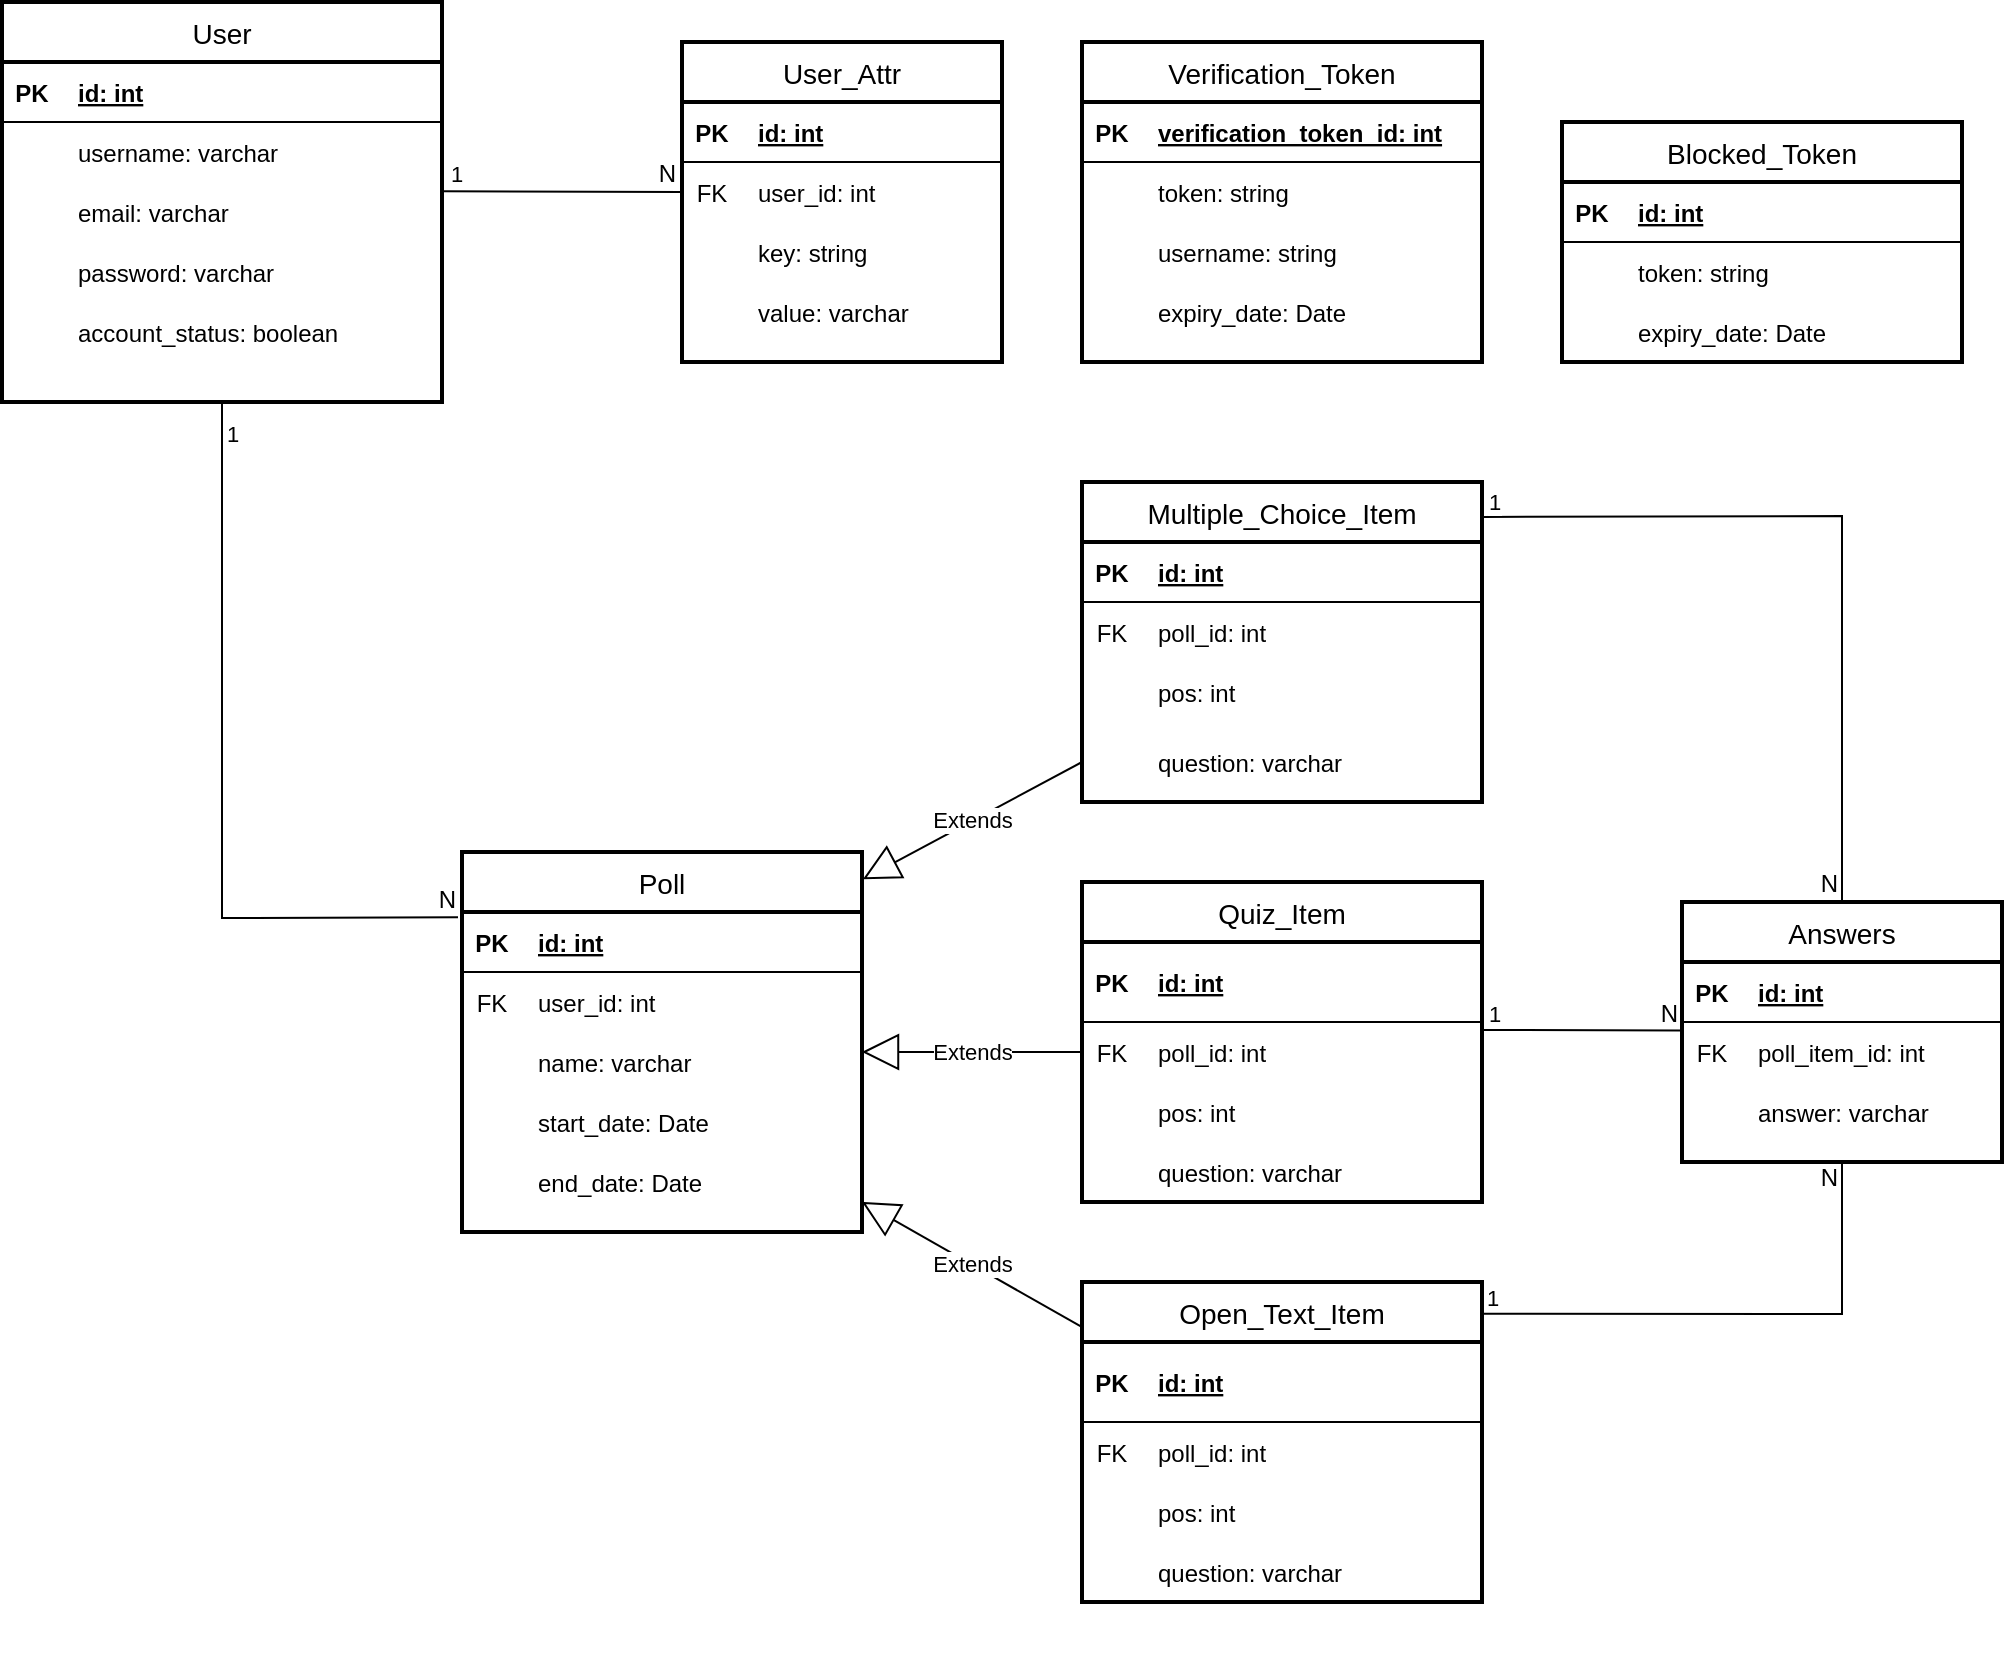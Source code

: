 <mxfile version="13.9.9" type="device"><diagram id="Y2u06sh6tK30Ib6qwfq3" name="Page-1"><mxGraphModel dx="2062" dy="1182" grid="1" gridSize="10" guides="1" tooltips="1" connect="1" arrows="1" fold="1" page="1" pageScale="1" pageWidth="827" pageHeight="1169" math="0" shadow="0"><root><mxCell id="0"/><mxCell id="1" parent="0"/><mxCell id="01xSbYK-40TW6NdzSRDy-1" value="User" style="swimlane;childLayout=stackLayout;horizontal=1;startSize=30;horizontalStack=0;rounded=1;fontSize=14;fontStyle=0;strokeWidth=2;resizeParent=0;resizeLast=1;shadow=0;dashed=0;align=center;arcSize=0;" parent="1" vertex="1"><mxGeometry x="100" y="80" width="220" height="200" as="geometry"/></mxCell><mxCell id="01xSbYK-40TW6NdzSRDy-3" value="" style="shape=table;startSize=0;container=1;collapsible=1;childLayout=tableLayout;fixedRows=1;rowLines=0;fontStyle=0;align=center;resizeLast=1;strokeColor=none;fillColor=none;" parent="01xSbYK-40TW6NdzSRDy-1" vertex="1"><mxGeometry y="30" width="220" height="170" as="geometry"/></mxCell><mxCell id="01xSbYK-40TW6NdzSRDy-4" value="" style="shape=partialRectangle;collapsible=0;dropTarget=0;pointerEvents=0;fillColor=none;top=0;left=0;bottom=1;right=0;points=[[0,0.5],[1,0.5]];portConstraint=eastwest;" parent="01xSbYK-40TW6NdzSRDy-3" vertex="1"><mxGeometry width="220" height="30" as="geometry"/></mxCell><mxCell id="01xSbYK-40TW6NdzSRDy-5" value="PK" style="shape=partialRectangle;connectable=0;fillColor=none;top=0;left=0;bottom=0;right=0;fontStyle=1;overflow=hidden;" parent="01xSbYK-40TW6NdzSRDy-4" vertex="1"><mxGeometry width="30" height="30" as="geometry"/></mxCell><mxCell id="01xSbYK-40TW6NdzSRDy-6" value="id: int" style="shape=partialRectangle;connectable=0;fillColor=none;top=0;left=0;bottom=0;right=0;align=left;spacingLeft=6;fontStyle=5;overflow=hidden;" parent="01xSbYK-40TW6NdzSRDy-4" vertex="1"><mxGeometry x="30" width="190" height="30" as="geometry"/></mxCell><mxCell id="01xSbYK-40TW6NdzSRDy-42" value="" style="shape=partialRectangle;collapsible=0;dropTarget=0;pointerEvents=0;fillColor=none;top=0;left=0;bottom=0;right=0;points=[[0,0.5],[1,0.5]];portConstraint=eastwest;" parent="01xSbYK-40TW6NdzSRDy-3" vertex="1"><mxGeometry y="30" width="220" height="30" as="geometry"/></mxCell><mxCell id="01xSbYK-40TW6NdzSRDy-43" value="" style="shape=partialRectangle;connectable=0;fillColor=none;top=0;left=0;bottom=0;right=0;editable=1;overflow=hidden;" parent="01xSbYK-40TW6NdzSRDy-42" vertex="1"><mxGeometry width="30" height="30" as="geometry"/></mxCell><mxCell id="01xSbYK-40TW6NdzSRDy-44" value="username: varchar" style="shape=partialRectangle;connectable=0;fillColor=none;top=0;left=0;bottom=0;right=0;align=left;spacingLeft=6;overflow=hidden;" parent="01xSbYK-40TW6NdzSRDy-42" vertex="1"><mxGeometry x="30" width="190" height="30" as="geometry"/></mxCell><mxCell id="01xSbYK-40TW6NdzSRDy-7" value="" style="shape=partialRectangle;collapsible=0;dropTarget=0;pointerEvents=0;fillColor=none;top=0;left=0;bottom=0;right=0;points=[[0,0.5],[1,0.5]];portConstraint=eastwest;" parent="01xSbYK-40TW6NdzSRDy-3" vertex="1"><mxGeometry y="60" width="220" height="30" as="geometry"/></mxCell><mxCell id="01xSbYK-40TW6NdzSRDy-8" value="" style="shape=partialRectangle;connectable=0;fillColor=none;top=0;left=0;bottom=0;right=0;editable=1;overflow=hidden;" parent="01xSbYK-40TW6NdzSRDy-7" vertex="1"><mxGeometry width="30" height="30" as="geometry"/></mxCell><mxCell id="01xSbYK-40TW6NdzSRDy-9" value="email: varchar" style="shape=partialRectangle;connectable=0;fillColor=none;top=0;left=0;bottom=0;right=0;align=left;spacingLeft=6;overflow=hidden;" parent="01xSbYK-40TW6NdzSRDy-7" vertex="1"><mxGeometry x="30" width="190" height="30" as="geometry"/></mxCell><mxCell id="01xSbYK-40TW6NdzSRDy-10" value="" style="shape=partialRectangle;collapsible=0;dropTarget=0;pointerEvents=0;fillColor=none;top=0;left=0;bottom=0;right=0;points=[[0,0.5],[1,0.5]];portConstraint=eastwest;" parent="01xSbYK-40TW6NdzSRDy-3" vertex="1"><mxGeometry y="90" width="220" height="30" as="geometry"/></mxCell><mxCell id="01xSbYK-40TW6NdzSRDy-11" value="" style="shape=partialRectangle;connectable=0;fillColor=none;top=0;left=0;bottom=0;right=0;editable=1;overflow=hidden;" parent="01xSbYK-40TW6NdzSRDy-10" vertex="1"><mxGeometry width="30" height="30" as="geometry"/></mxCell><mxCell id="01xSbYK-40TW6NdzSRDy-12" value="password: varchar" style="shape=partialRectangle;connectable=0;fillColor=none;top=0;left=0;bottom=0;right=0;align=left;spacingLeft=6;overflow=hidden;" parent="01xSbYK-40TW6NdzSRDy-10" vertex="1"><mxGeometry x="30" width="190" height="30" as="geometry"/></mxCell><mxCell id="01xSbYK-40TW6NdzSRDy-16" value="" style="shape=partialRectangle;collapsible=0;dropTarget=0;pointerEvents=0;fillColor=none;top=0;left=0;bottom=0;right=0;points=[[0,0.5],[1,0.5]];portConstraint=eastwest;" parent="01xSbYK-40TW6NdzSRDy-3" vertex="1"><mxGeometry y="120" width="220" height="30" as="geometry"/></mxCell><mxCell id="01xSbYK-40TW6NdzSRDy-17" value="" style="shape=partialRectangle;connectable=0;fillColor=none;top=0;left=0;bottom=0;right=0;editable=1;overflow=hidden;" parent="01xSbYK-40TW6NdzSRDy-16" vertex="1"><mxGeometry width="30" height="30" as="geometry"/></mxCell><mxCell id="01xSbYK-40TW6NdzSRDy-18" value="account_status: boolean" style="shape=partialRectangle;connectable=0;fillColor=none;top=0;left=0;bottom=0;right=0;align=left;spacingLeft=6;overflow=hidden;" parent="01xSbYK-40TW6NdzSRDy-16" vertex="1"><mxGeometry x="30" width="190" height="30" as="geometry"/></mxCell><mxCell id="01xSbYK-40TW6NdzSRDy-45" value="User_Attr" style="swimlane;childLayout=stackLayout;horizontal=1;startSize=30;horizontalStack=0;rounded=1;fontSize=14;fontStyle=0;strokeWidth=2;resizeParent=0;resizeLast=1;shadow=0;dashed=0;align=center;arcSize=0;" parent="1" vertex="1"><mxGeometry x="440" y="100" width="160" height="160" as="geometry"/></mxCell><mxCell id="01xSbYK-40TW6NdzSRDy-47" value="" style="shape=table;startSize=0;container=1;collapsible=1;childLayout=tableLayout;fixedRows=1;rowLines=0;fontStyle=0;align=center;resizeLast=1;strokeColor=none;fillColor=none;" parent="01xSbYK-40TW6NdzSRDy-45" vertex="1"><mxGeometry y="30" width="160" height="130" as="geometry"/></mxCell><mxCell id="01xSbYK-40TW6NdzSRDy-54" value="" style="shape=partialRectangle;collapsible=0;dropTarget=0;pointerEvents=0;fillColor=none;top=0;left=0;bottom=1;right=0;points=[[0,0.5],[1,0.5]];portConstraint=eastwest;" parent="01xSbYK-40TW6NdzSRDy-47" vertex="1"><mxGeometry width="160" height="30" as="geometry"/></mxCell><mxCell id="01xSbYK-40TW6NdzSRDy-55" value="PK" style="shape=partialRectangle;connectable=0;fillColor=none;top=0;left=0;bottom=0;right=0;fontStyle=1;overflow=hidden;" parent="01xSbYK-40TW6NdzSRDy-54" vertex="1"><mxGeometry width="30" height="30" as="geometry"/></mxCell><mxCell id="01xSbYK-40TW6NdzSRDy-56" value="id: int" style="shape=partialRectangle;connectable=0;fillColor=none;top=0;left=0;bottom=0;right=0;align=left;spacingLeft=6;fontStyle=5;overflow=hidden;" parent="01xSbYK-40TW6NdzSRDy-54" vertex="1"><mxGeometry x="30" width="130" height="30" as="geometry"/></mxCell><mxCell id="01xSbYK-40TW6NdzSRDy-51" value="" style="shape=partialRectangle;collapsible=0;dropTarget=0;pointerEvents=0;fillColor=none;top=0;left=0;bottom=0;right=0;points=[[0,0.5],[1,0.5]];portConstraint=eastwest;" parent="01xSbYK-40TW6NdzSRDy-47" vertex="1"><mxGeometry y="30" width="160" height="30" as="geometry"/></mxCell><mxCell id="01xSbYK-40TW6NdzSRDy-52" value="FK" style="shape=partialRectangle;connectable=0;fillColor=none;top=0;left=0;bottom=0;right=0;fontStyle=0;overflow=hidden;" parent="01xSbYK-40TW6NdzSRDy-51" vertex="1"><mxGeometry width="30" height="30" as="geometry"/></mxCell><mxCell id="01xSbYK-40TW6NdzSRDy-53" value="user_id: int" style="shape=partialRectangle;connectable=0;fillColor=none;top=0;left=0;bottom=0;right=0;align=left;spacingLeft=6;fontStyle=0;overflow=hidden;" parent="01xSbYK-40TW6NdzSRDy-51" vertex="1"><mxGeometry x="30" width="130" height="30" as="geometry"/></mxCell><mxCell id="01xSbYK-40TW6NdzSRDy-57" value="" style="shape=partialRectangle;collapsible=0;dropTarget=0;pointerEvents=0;fillColor=none;top=0;left=0;bottom=0;right=0;points=[[0,0.5],[1,0.5]];portConstraint=eastwest;" parent="01xSbYK-40TW6NdzSRDy-47" vertex="1"><mxGeometry y="60" width="160" height="30" as="geometry"/></mxCell><mxCell id="01xSbYK-40TW6NdzSRDy-58" value="" style="shape=partialRectangle;connectable=0;fillColor=none;top=0;left=0;bottom=0;right=0;editable=1;overflow=hidden;" parent="01xSbYK-40TW6NdzSRDy-57" vertex="1"><mxGeometry width="30" height="30" as="geometry"/></mxCell><mxCell id="01xSbYK-40TW6NdzSRDy-59" value="key: string" style="shape=partialRectangle;connectable=0;fillColor=none;top=0;left=0;bottom=0;right=0;align=left;spacingLeft=6;overflow=hidden;" parent="01xSbYK-40TW6NdzSRDy-57" vertex="1"><mxGeometry x="30" width="130" height="30" as="geometry"/></mxCell><mxCell id="01xSbYK-40TW6NdzSRDy-63" value="" style="shape=partialRectangle;collapsible=0;dropTarget=0;pointerEvents=0;fillColor=none;top=0;left=0;bottom=0;right=0;points=[[0,0.5],[1,0.5]];portConstraint=eastwest;" parent="01xSbYK-40TW6NdzSRDy-47" vertex="1"><mxGeometry y="90" width="160" height="30" as="geometry"/></mxCell><mxCell id="01xSbYK-40TW6NdzSRDy-64" value="" style="shape=partialRectangle;connectable=0;fillColor=none;top=0;left=0;bottom=0;right=0;editable=1;overflow=hidden;" parent="01xSbYK-40TW6NdzSRDy-63" vertex="1"><mxGeometry width="30" height="30" as="geometry"/></mxCell><mxCell id="01xSbYK-40TW6NdzSRDy-65" value="value: varchar" style="shape=partialRectangle;connectable=0;fillColor=none;top=0;left=0;bottom=0;right=0;align=left;spacingLeft=6;overflow=hidden;" parent="01xSbYK-40TW6NdzSRDy-63" vertex="1"><mxGeometry x="30" width="130" height="30" as="geometry"/></mxCell><mxCell id="01xSbYK-40TW6NdzSRDy-84" value="Poll" style="swimlane;childLayout=stackLayout;horizontal=1;startSize=30;horizontalStack=0;rounded=1;fontSize=14;fontStyle=0;strokeWidth=2;resizeParent=0;resizeLast=1;shadow=0;dashed=0;align=center;arcSize=0;" parent="1" vertex="1"><mxGeometry x="330" y="505" width="200" height="190" as="geometry"/></mxCell><mxCell id="01xSbYK-40TW6NdzSRDy-86" value="" style="shape=table;startSize=0;container=1;collapsible=1;childLayout=tableLayout;fixedRows=1;rowLines=0;fontStyle=0;align=center;resizeLast=1;strokeColor=none;fillColor=none;" parent="01xSbYK-40TW6NdzSRDy-84" vertex="1"><mxGeometry y="30" width="200" height="160" as="geometry"/></mxCell><mxCell id="01xSbYK-40TW6NdzSRDy-93" value="" style="shape=partialRectangle;collapsible=0;dropTarget=0;pointerEvents=0;fillColor=none;top=0;left=0;bottom=1;right=0;points=[[0,0.5],[1,0.5]];portConstraint=eastwest;" parent="01xSbYK-40TW6NdzSRDy-86" vertex="1"><mxGeometry width="200" height="30" as="geometry"/></mxCell><mxCell id="01xSbYK-40TW6NdzSRDy-94" value="PK" style="shape=partialRectangle;connectable=0;fillColor=none;top=0;left=0;bottom=0;right=0;fontStyle=1;overflow=hidden;" parent="01xSbYK-40TW6NdzSRDy-93" vertex="1"><mxGeometry width="30" height="30" as="geometry"/></mxCell><mxCell id="01xSbYK-40TW6NdzSRDy-95" value="id: int" style="shape=partialRectangle;connectable=0;fillColor=none;top=0;left=0;bottom=0;right=0;align=left;spacingLeft=6;fontStyle=5;overflow=hidden;" parent="01xSbYK-40TW6NdzSRDy-93" vertex="1"><mxGeometry x="30" width="170" height="30" as="geometry"/></mxCell><mxCell id="01xSbYK-40TW6NdzSRDy-209" value="" style="shape=partialRectangle;collapsible=0;dropTarget=0;pointerEvents=0;fillColor=none;top=0;left=0;bottom=0;right=0;points=[[0,0.5],[1,0.5]];portConstraint=eastwest;" parent="01xSbYK-40TW6NdzSRDy-86" vertex="1"><mxGeometry y="30" width="200" height="30" as="geometry"/></mxCell><mxCell id="01xSbYK-40TW6NdzSRDy-210" value="FK" style="shape=partialRectangle;connectable=0;fillColor=none;top=0;left=0;bottom=0;right=0;fontStyle=0;overflow=hidden;" parent="01xSbYK-40TW6NdzSRDy-209" vertex="1"><mxGeometry width="30" height="30" as="geometry"/></mxCell><mxCell id="01xSbYK-40TW6NdzSRDy-211" value="user_id: int" style="shape=partialRectangle;connectable=0;fillColor=none;top=0;left=0;bottom=0;right=0;align=left;spacingLeft=6;fontStyle=0;overflow=hidden;" parent="01xSbYK-40TW6NdzSRDy-209" vertex="1"><mxGeometry x="30" width="170" height="30" as="geometry"/></mxCell><mxCell id="01xSbYK-40TW6NdzSRDy-87" value="" style="shape=partialRectangle;collapsible=0;dropTarget=0;pointerEvents=0;fillColor=none;top=0;left=0;bottom=0;right=0;points=[[0,0.5],[1,0.5]];portConstraint=eastwest;" parent="01xSbYK-40TW6NdzSRDy-86" vertex="1"><mxGeometry y="60" width="200" height="30" as="geometry"/></mxCell><mxCell id="01xSbYK-40TW6NdzSRDy-88" value="" style="shape=partialRectangle;connectable=0;fillColor=none;top=0;left=0;bottom=0;right=0;editable=1;overflow=hidden;" parent="01xSbYK-40TW6NdzSRDy-87" vertex="1"><mxGeometry width="30" height="30" as="geometry"/></mxCell><mxCell id="01xSbYK-40TW6NdzSRDy-89" value="name: varchar" style="shape=partialRectangle;connectable=0;fillColor=none;top=0;left=0;bottom=0;right=0;align=left;spacingLeft=6;overflow=hidden;" parent="01xSbYK-40TW6NdzSRDy-87" vertex="1"><mxGeometry x="30" width="170" height="30" as="geometry"/></mxCell><mxCell id="01xSbYK-40TW6NdzSRDy-96" value="" style="shape=partialRectangle;collapsible=0;dropTarget=0;pointerEvents=0;fillColor=none;top=0;left=0;bottom=0;right=0;points=[[0,0.5],[1,0.5]];portConstraint=eastwest;" parent="01xSbYK-40TW6NdzSRDy-86" vertex="1"><mxGeometry y="90" width="200" height="30" as="geometry"/></mxCell><mxCell id="01xSbYK-40TW6NdzSRDy-97" value="" style="shape=partialRectangle;connectable=0;fillColor=none;top=0;left=0;bottom=0;right=0;editable=1;overflow=hidden;" parent="01xSbYK-40TW6NdzSRDy-96" vertex="1"><mxGeometry width="30" height="30" as="geometry"/></mxCell><mxCell id="01xSbYK-40TW6NdzSRDy-98" value="start_date: Date" style="shape=partialRectangle;connectable=0;fillColor=none;top=0;left=0;bottom=0;right=0;align=left;spacingLeft=6;overflow=hidden;" parent="01xSbYK-40TW6NdzSRDy-96" vertex="1"><mxGeometry x="30" width="170" height="30" as="geometry"/></mxCell><mxCell id="01xSbYK-40TW6NdzSRDy-99" value="" style="shape=partialRectangle;collapsible=0;dropTarget=0;pointerEvents=0;fillColor=none;top=0;left=0;bottom=0;right=0;points=[[0,0.5],[1,0.5]];portConstraint=eastwest;" parent="01xSbYK-40TW6NdzSRDy-86" vertex="1"><mxGeometry y="120" width="200" height="30" as="geometry"/></mxCell><mxCell id="01xSbYK-40TW6NdzSRDy-100" value="" style="shape=partialRectangle;connectable=0;fillColor=none;top=0;left=0;bottom=0;right=0;editable=1;overflow=hidden;" parent="01xSbYK-40TW6NdzSRDy-99" vertex="1"><mxGeometry width="30" height="30" as="geometry"/></mxCell><mxCell id="01xSbYK-40TW6NdzSRDy-101" value="end_date: Date" style="shape=partialRectangle;connectable=0;fillColor=none;top=0;left=0;bottom=0;right=0;align=left;spacingLeft=6;overflow=hidden;" parent="01xSbYK-40TW6NdzSRDy-99" vertex="1"><mxGeometry x="30" width="170" height="30" as="geometry"/></mxCell><mxCell id="01xSbYK-40TW6NdzSRDy-188" value="Multiple_Choice_Item" style="swimlane;childLayout=stackLayout;horizontal=1;startSize=30;horizontalStack=0;rounded=1;fontSize=14;fontStyle=0;strokeWidth=2;resizeParent=0;resizeLast=1;shadow=0;dashed=0;align=center;arcSize=0;" parent="1" vertex="1"><mxGeometry x="640" y="320" width="200" height="160" as="geometry"/></mxCell><mxCell id="01xSbYK-40TW6NdzSRDy-189" value="" style="shape=table;startSize=0;container=1;collapsible=1;childLayout=tableLayout;fixedRows=1;rowLines=0;fontStyle=0;align=center;resizeLast=1;strokeColor=none;fillColor=none;" parent="01xSbYK-40TW6NdzSRDy-188" vertex="1"><mxGeometry y="30" width="200" height="130" as="geometry"/></mxCell><mxCell id="01xSbYK-40TW6NdzSRDy-190" value="" style="shape=partialRectangle;collapsible=0;dropTarget=0;pointerEvents=0;fillColor=none;top=0;left=0;bottom=1;right=0;points=[[0,0.5],[1,0.5]];portConstraint=eastwest;" parent="01xSbYK-40TW6NdzSRDy-189" vertex="1"><mxGeometry width="200" height="30" as="geometry"/></mxCell><mxCell id="01xSbYK-40TW6NdzSRDy-191" value="PK" style="shape=partialRectangle;connectable=0;fillColor=none;top=0;left=0;bottom=0;right=0;fontStyle=1;overflow=hidden;" parent="01xSbYK-40TW6NdzSRDy-190" vertex="1"><mxGeometry width="30" height="30" as="geometry"/></mxCell><mxCell id="01xSbYK-40TW6NdzSRDy-192" value="id: int" style="shape=partialRectangle;connectable=0;fillColor=none;top=0;left=0;bottom=0;right=0;align=left;spacingLeft=6;fontStyle=5;overflow=hidden;" parent="01xSbYK-40TW6NdzSRDy-190" vertex="1"><mxGeometry x="30" width="170" height="30" as="geometry"/></mxCell><mxCell id="01xSbYK-40TW6NdzSRDy-193" value="" style="shape=partialRectangle;collapsible=0;dropTarget=0;pointerEvents=0;fillColor=none;top=0;left=0;bottom=0;right=0;points=[[0,0.5],[1,0.5]];portConstraint=eastwest;" parent="01xSbYK-40TW6NdzSRDy-189" vertex="1"><mxGeometry y="30" width="200" height="30" as="geometry"/></mxCell><mxCell id="01xSbYK-40TW6NdzSRDy-194" value="FK" style="shape=partialRectangle;connectable=0;fillColor=none;top=0;left=0;bottom=0;right=0;fontStyle=0;overflow=hidden;" parent="01xSbYK-40TW6NdzSRDy-193" vertex="1"><mxGeometry width="30" height="30" as="geometry"/></mxCell><mxCell id="01xSbYK-40TW6NdzSRDy-195" value="poll_id: int" style="shape=partialRectangle;connectable=0;fillColor=none;top=0;left=0;bottom=0;right=0;align=left;spacingLeft=6;fontStyle=0;overflow=hidden;" parent="01xSbYK-40TW6NdzSRDy-193" vertex="1"><mxGeometry x="30" width="170" height="30" as="geometry"/></mxCell><mxCell id="01xSbYK-40TW6NdzSRDy-249" value="" style="shape=partialRectangle;collapsible=0;dropTarget=0;pointerEvents=0;fillColor=none;top=0;left=0;bottom=0;right=0;points=[[0,0.5],[1,0.5]];portConstraint=eastwest;" parent="01xSbYK-40TW6NdzSRDy-189" vertex="1"><mxGeometry y="60" width="200" height="30" as="geometry"/></mxCell><mxCell id="01xSbYK-40TW6NdzSRDy-250" value="" style="shape=partialRectangle;connectable=0;fillColor=none;top=0;left=0;bottom=0;right=0;editable=1;overflow=hidden;" parent="01xSbYK-40TW6NdzSRDy-249" vertex="1"><mxGeometry width="30" height="30" as="geometry"/></mxCell><mxCell id="01xSbYK-40TW6NdzSRDy-251" value="pos: int" style="shape=partialRectangle;connectable=0;fillColor=none;top=0;left=0;bottom=0;right=0;align=left;spacingLeft=6;overflow=hidden;" parent="01xSbYK-40TW6NdzSRDy-249" vertex="1"><mxGeometry x="30" width="170" height="30" as="geometry"/></mxCell><mxCell id="01xSbYK-40TW6NdzSRDy-196" value="" style="shape=partialRectangle;collapsible=0;dropTarget=0;pointerEvents=0;fillColor=none;top=0;left=0;bottom=0;right=0;points=[[0,0.5],[1,0.5]];portConstraint=eastwest;" parent="01xSbYK-40TW6NdzSRDy-189" vertex="1"><mxGeometry y="90" width="200" height="40" as="geometry"/></mxCell><mxCell id="01xSbYK-40TW6NdzSRDy-197" value="" style="shape=partialRectangle;connectable=0;fillColor=none;top=0;left=0;bottom=0;right=0;editable=1;overflow=hidden;" parent="01xSbYK-40TW6NdzSRDy-196" vertex="1"><mxGeometry width="30" height="40" as="geometry"/></mxCell><mxCell id="01xSbYK-40TW6NdzSRDy-198" value="question: varchar" style="shape=partialRectangle;connectable=0;fillColor=none;top=0;left=0;bottom=0;right=0;align=left;spacingLeft=6;overflow=hidden;" parent="01xSbYK-40TW6NdzSRDy-196" vertex="1"><mxGeometry x="30" width="170" height="40" as="geometry"/></mxCell><mxCell id="01xSbYK-40TW6NdzSRDy-119" value="Answers" style="swimlane;childLayout=stackLayout;horizontal=1;startSize=30;horizontalStack=0;rounded=1;fontSize=14;fontStyle=0;strokeWidth=2;resizeParent=0;resizeLast=1;shadow=0;dashed=0;align=center;arcSize=0;" parent="1" vertex="1"><mxGeometry x="940" y="530" width="160" height="130" as="geometry"/></mxCell><mxCell id="01xSbYK-40TW6NdzSRDy-120" value="" style="shape=table;startSize=0;container=1;collapsible=1;childLayout=tableLayout;fixedRows=1;rowLines=0;fontStyle=0;align=center;resizeLast=1;strokeColor=none;fillColor=none;" parent="01xSbYK-40TW6NdzSRDy-119" vertex="1"><mxGeometry y="30" width="160" height="100" as="geometry"/></mxCell><mxCell id="01xSbYK-40TW6NdzSRDy-121" value="" style="shape=partialRectangle;collapsible=0;dropTarget=0;pointerEvents=0;fillColor=none;top=0;left=0;bottom=1;right=0;points=[[0,0.5],[1,0.5]];portConstraint=eastwest;" parent="01xSbYK-40TW6NdzSRDy-120" vertex="1"><mxGeometry width="160" height="30" as="geometry"/></mxCell><mxCell id="01xSbYK-40TW6NdzSRDy-122" value="PK" style="shape=partialRectangle;connectable=0;fillColor=none;top=0;left=0;bottom=0;right=0;fontStyle=1;overflow=hidden;" parent="01xSbYK-40TW6NdzSRDy-121" vertex="1"><mxGeometry width="30" height="30" as="geometry"/></mxCell><mxCell id="01xSbYK-40TW6NdzSRDy-123" value="id: int" style="shape=partialRectangle;connectable=0;fillColor=none;top=0;left=0;bottom=0;right=0;align=left;spacingLeft=6;fontStyle=5;overflow=hidden;" parent="01xSbYK-40TW6NdzSRDy-121" vertex="1"><mxGeometry x="30" width="130" height="30" as="geometry"/></mxCell><mxCell id="01xSbYK-40TW6NdzSRDy-124" value="" style="shape=partialRectangle;collapsible=0;dropTarget=0;pointerEvents=0;fillColor=none;top=0;left=0;bottom=0;right=0;points=[[0,0.5],[1,0.5]];portConstraint=eastwest;" parent="01xSbYK-40TW6NdzSRDy-120" vertex="1"><mxGeometry y="30" width="160" height="30" as="geometry"/></mxCell><mxCell id="01xSbYK-40TW6NdzSRDy-125" value="FK" style="shape=partialRectangle;connectable=0;fillColor=none;top=0;left=0;bottom=0;right=0;fontStyle=0;overflow=hidden;" parent="01xSbYK-40TW6NdzSRDy-124" vertex="1"><mxGeometry width="30" height="30" as="geometry"/></mxCell><mxCell id="01xSbYK-40TW6NdzSRDy-126" value="poll_item_id: int" style="shape=partialRectangle;connectable=0;fillColor=none;top=0;left=0;bottom=0;right=0;align=left;spacingLeft=6;fontStyle=0;overflow=hidden;" parent="01xSbYK-40TW6NdzSRDy-124" vertex="1"><mxGeometry x="30" width="130" height="30" as="geometry"/></mxCell><mxCell id="01xSbYK-40TW6NdzSRDy-127" value="" style="shape=partialRectangle;collapsible=0;dropTarget=0;pointerEvents=0;fillColor=none;top=0;left=0;bottom=0;right=0;points=[[0,0.5],[1,0.5]];portConstraint=eastwest;" parent="01xSbYK-40TW6NdzSRDy-120" vertex="1"><mxGeometry y="60" width="160" height="30" as="geometry"/></mxCell><mxCell id="01xSbYK-40TW6NdzSRDy-128" value="" style="shape=partialRectangle;connectable=0;fillColor=none;top=0;left=0;bottom=0;right=0;editable=1;overflow=hidden;" parent="01xSbYK-40TW6NdzSRDy-127" vertex="1"><mxGeometry width="30" height="30" as="geometry"/></mxCell><mxCell id="01xSbYK-40TW6NdzSRDy-129" value="answer: varchar" style="shape=partialRectangle;connectable=0;fillColor=none;top=0;left=0;bottom=0;right=0;align=left;spacingLeft=6;overflow=hidden;" parent="01xSbYK-40TW6NdzSRDy-127" vertex="1"><mxGeometry x="30" width="130" height="30" as="geometry"/></mxCell><mxCell id="01xSbYK-40TW6NdzSRDy-215" value="Open_Text_Item" style="swimlane;childLayout=stackLayout;horizontal=1;startSize=30;horizontalStack=0;rounded=1;fontSize=14;fontStyle=0;strokeWidth=2;resizeParent=0;resizeLast=1;shadow=0;dashed=0;align=center;arcSize=0;" parent="1" vertex="1"><mxGeometry x="640" y="720" width="200" height="160" as="geometry"/></mxCell><mxCell id="01xSbYK-40TW6NdzSRDy-216" value="" style="shape=table;startSize=0;container=1;collapsible=1;childLayout=tableLayout;fixedRows=1;rowLines=0;fontStyle=0;align=center;resizeLast=1;strokeColor=none;fillColor=none;" parent="01xSbYK-40TW6NdzSRDy-215" vertex="1"><mxGeometry y="30" width="200" height="160" as="geometry"/></mxCell><mxCell id="01xSbYK-40TW6NdzSRDy-217" value="" style="shape=partialRectangle;collapsible=0;dropTarget=0;pointerEvents=0;fillColor=none;top=0;left=0;bottom=1;right=0;points=[[0,0.5],[1,0.5]];portConstraint=eastwest;" parent="01xSbYK-40TW6NdzSRDy-216" vertex="1"><mxGeometry width="200" height="40" as="geometry"/></mxCell><mxCell id="01xSbYK-40TW6NdzSRDy-218" value="PK" style="shape=partialRectangle;connectable=0;fillColor=none;top=0;left=0;bottom=0;right=0;fontStyle=1;overflow=hidden;" parent="01xSbYK-40TW6NdzSRDy-217" vertex="1"><mxGeometry width="30" height="40" as="geometry"/></mxCell><mxCell id="01xSbYK-40TW6NdzSRDy-219" value="id: int" style="shape=partialRectangle;connectable=0;fillColor=none;top=0;left=0;bottom=0;right=0;align=left;spacingLeft=6;fontStyle=5;overflow=hidden;" parent="01xSbYK-40TW6NdzSRDy-217" vertex="1"><mxGeometry x="30" width="170" height="40" as="geometry"/></mxCell><mxCell id="01xSbYK-40TW6NdzSRDy-220" value="" style="shape=partialRectangle;collapsible=0;dropTarget=0;pointerEvents=0;fillColor=none;top=0;left=0;bottom=0;right=0;points=[[0,0.5],[1,0.5]];portConstraint=eastwest;" parent="01xSbYK-40TW6NdzSRDy-216" vertex="1"><mxGeometry y="40" width="200" height="30" as="geometry"/></mxCell><mxCell id="01xSbYK-40TW6NdzSRDy-221" value="FK" style="shape=partialRectangle;connectable=0;fillColor=none;top=0;left=0;bottom=0;right=0;fontStyle=0;overflow=hidden;" parent="01xSbYK-40TW6NdzSRDy-220" vertex="1"><mxGeometry width="30" height="30" as="geometry"/></mxCell><mxCell id="01xSbYK-40TW6NdzSRDy-222" value="poll_id: int" style="shape=partialRectangle;connectable=0;fillColor=none;top=0;left=0;bottom=0;right=0;align=left;spacingLeft=6;fontStyle=0;overflow=hidden;" parent="01xSbYK-40TW6NdzSRDy-220" vertex="1"><mxGeometry x="30" width="170" height="30" as="geometry"/></mxCell><mxCell id="01xSbYK-40TW6NdzSRDy-255" value="" style="shape=partialRectangle;collapsible=0;dropTarget=0;pointerEvents=0;fillColor=none;top=0;left=0;bottom=0;right=0;points=[[0,0.5],[1,0.5]];portConstraint=eastwest;" parent="01xSbYK-40TW6NdzSRDy-216" vertex="1"><mxGeometry y="70" width="200" height="30" as="geometry"/></mxCell><mxCell id="01xSbYK-40TW6NdzSRDy-256" value="" style="shape=partialRectangle;connectable=0;fillColor=none;top=0;left=0;bottom=0;right=0;editable=1;overflow=hidden;" parent="01xSbYK-40TW6NdzSRDy-255" vertex="1"><mxGeometry width="30" height="30" as="geometry"/></mxCell><mxCell id="01xSbYK-40TW6NdzSRDy-257" value="pos: int" style="shape=partialRectangle;connectable=0;fillColor=none;top=0;left=0;bottom=0;right=0;align=left;spacingLeft=6;overflow=hidden;" parent="01xSbYK-40TW6NdzSRDy-255" vertex="1"><mxGeometry x="30" width="170" height="30" as="geometry"/></mxCell><mxCell id="01xSbYK-40TW6NdzSRDy-223" value="" style="shape=partialRectangle;collapsible=0;dropTarget=0;pointerEvents=0;fillColor=none;top=0;left=0;bottom=0;right=0;points=[[0,0.5],[1,0.5]];portConstraint=eastwest;" parent="01xSbYK-40TW6NdzSRDy-216" vertex="1"><mxGeometry y="100" width="200" height="30" as="geometry"/></mxCell><mxCell id="01xSbYK-40TW6NdzSRDy-224" value="" style="shape=partialRectangle;connectable=0;fillColor=none;top=0;left=0;bottom=0;right=0;editable=1;overflow=hidden;" parent="01xSbYK-40TW6NdzSRDy-223" vertex="1"><mxGeometry width="30" height="30" as="geometry"/></mxCell><mxCell id="01xSbYK-40TW6NdzSRDy-225" value="question: varchar" style="shape=partialRectangle;connectable=0;fillColor=none;top=0;left=0;bottom=0;right=0;align=left;spacingLeft=6;overflow=hidden;" parent="01xSbYK-40TW6NdzSRDy-223" vertex="1"><mxGeometry x="30" width="170" height="30" as="geometry"/></mxCell><mxCell id="01xSbYK-40TW6NdzSRDy-226" value="" style="shape=partialRectangle;collapsible=0;dropTarget=0;pointerEvents=0;fillColor=none;top=0;left=0;bottom=0;right=0;points=[[0,0.5],[1,0.5]];portConstraint=eastwest;" parent="01xSbYK-40TW6NdzSRDy-216" vertex="1"><mxGeometry y="130" width="200" height="30" as="geometry"/></mxCell><mxCell id="01xSbYK-40TW6NdzSRDy-227" value="" style="shape=partialRectangle;connectable=0;fillColor=none;top=0;left=0;bottom=0;right=0;editable=1;overflow=hidden;" parent="01xSbYK-40TW6NdzSRDy-226" vertex="1"><mxGeometry width="30" height="30" as="geometry"/></mxCell><mxCell id="01xSbYK-40TW6NdzSRDy-228" value="" style="shape=partialRectangle;connectable=0;fillColor=none;top=0;left=0;bottom=0;right=0;align=left;spacingLeft=6;overflow=hidden;" parent="01xSbYK-40TW6NdzSRDy-226" vertex="1"><mxGeometry x="30" width="170" height="30" as="geometry"/></mxCell><mxCell id="01xSbYK-40TW6NdzSRDy-233" value="Quiz_Item" style="swimlane;childLayout=stackLayout;horizontal=1;startSize=30;horizontalStack=0;rounded=1;fontSize=14;fontStyle=0;strokeWidth=2;resizeParent=0;resizeLast=1;shadow=0;dashed=0;align=center;arcSize=0;" parent="1" vertex="1"><mxGeometry x="640" y="520" width="200" height="160" as="geometry"/></mxCell><mxCell id="01xSbYK-40TW6NdzSRDy-234" value="" style="shape=table;startSize=0;container=1;collapsible=1;childLayout=tableLayout;fixedRows=1;rowLines=0;fontStyle=0;align=center;resizeLast=1;strokeColor=none;fillColor=none;" parent="01xSbYK-40TW6NdzSRDy-233" vertex="1"><mxGeometry y="30" width="200" height="130" as="geometry"/></mxCell><mxCell id="01xSbYK-40TW6NdzSRDy-235" value="" style="shape=partialRectangle;collapsible=0;dropTarget=0;pointerEvents=0;fillColor=none;top=0;left=0;bottom=1;right=0;points=[[0,0.5],[1,0.5]];portConstraint=eastwest;" parent="01xSbYK-40TW6NdzSRDy-234" vertex="1"><mxGeometry width="200" height="40" as="geometry"/></mxCell><mxCell id="01xSbYK-40TW6NdzSRDy-236" value="PK" style="shape=partialRectangle;connectable=0;fillColor=none;top=0;left=0;bottom=0;right=0;fontStyle=1;overflow=hidden;" parent="01xSbYK-40TW6NdzSRDy-235" vertex="1"><mxGeometry width="30" height="40" as="geometry"/></mxCell><mxCell id="01xSbYK-40TW6NdzSRDy-237" value="id: int" style="shape=partialRectangle;connectable=0;fillColor=none;top=0;left=0;bottom=0;right=0;align=left;spacingLeft=6;fontStyle=5;overflow=hidden;" parent="01xSbYK-40TW6NdzSRDy-235" vertex="1"><mxGeometry x="30" width="170" height="40" as="geometry"/></mxCell><mxCell id="01xSbYK-40TW6NdzSRDy-238" value="" style="shape=partialRectangle;collapsible=0;dropTarget=0;pointerEvents=0;fillColor=none;top=0;left=0;bottom=0;right=0;points=[[0,0.5],[1,0.5]];portConstraint=eastwest;" parent="01xSbYK-40TW6NdzSRDy-234" vertex="1"><mxGeometry y="40" width="200" height="30" as="geometry"/></mxCell><mxCell id="01xSbYK-40TW6NdzSRDy-239" value="FK" style="shape=partialRectangle;connectable=0;fillColor=none;top=0;left=0;bottom=0;right=0;fontStyle=0;overflow=hidden;" parent="01xSbYK-40TW6NdzSRDy-238" vertex="1"><mxGeometry width="30" height="30" as="geometry"/></mxCell><mxCell id="01xSbYK-40TW6NdzSRDy-240" value="poll_id: int" style="shape=partialRectangle;connectable=0;fillColor=none;top=0;left=0;bottom=0;right=0;align=left;spacingLeft=6;fontStyle=0;overflow=hidden;" parent="01xSbYK-40TW6NdzSRDy-238" vertex="1"><mxGeometry x="30" width="170" height="30" as="geometry"/></mxCell><mxCell id="01xSbYK-40TW6NdzSRDy-252" value="" style="shape=partialRectangle;collapsible=0;dropTarget=0;pointerEvents=0;fillColor=none;top=0;left=0;bottom=0;right=0;points=[[0,0.5],[1,0.5]];portConstraint=eastwest;" parent="01xSbYK-40TW6NdzSRDy-234" vertex="1"><mxGeometry y="70" width="200" height="30" as="geometry"/></mxCell><mxCell id="01xSbYK-40TW6NdzSRDy-253" value="" style="shape=partialRectangle;connectable=0;fillColor=none;top=0;left=0;bottom=0;right=0;editable=1;overflow=hidden;" parent="01xSbYK-40TW6NdzSRDy-252" vertex="1"><mxGeometry width="30" height="30" as="geometry"/></mxCell><mxCell id="01xSbYK-40TW6NdzSRDy-254" value="pos: int" style="shape=partialRectangle;connectable=0;fillColor=none;top=0;left=0;bottom=0;right=0;align=left;spacingLeft=6;overflow=hidden;" parent="01xSbYK-40TW6NdzSRDy-252" vertex="1"><mxGeometry x="30" width="170" height="30" as="geometry"/></mxCell><mxCell id="01xSbYK-40TW6NdzSRDy-241" value="" style="shape=partialRectangle;collapsible=0;dropTarget=0;pointerEvents=0;fillColor=none;top=0;left=0;bottom=0;right=0;points=[[0,0.5],[1,0.5]];portConstraint=eastwest;" parent="01xSbYK-40TW6NdzSRDy-234" vertex="1"><mxGeometry y="100" width="200" height="30" as="geometry"/></mxCell><mxCell id="01xSbYK-40TW6NdzSRDy-242" value="" style="shape=partialRectangle;connectable=0;fillColor=none;top=0;left=0;bottom=0;right=0;editable=1;overflow=hidden;" parent="01xSbYK-40TW6NdzSRDy-241" vertex="1"><mxGeometry width="30" height="30" as="geometry"/></mxCell><mxCell id="01xSbYK-40TW6NdzSRDy-243" value="question: varchar" style="shape=partialRectangle;connectable=0;fillColor=none;top=0;left=0;bottom=0;right=0;align=left;spacingLeft=6;overflow=hidden;" parent="01xSbYK-40TW6NdzSRDy-241" vertex="1"><mxGeometry x="30" width="170" height="30" as="geometry"/></mxCell><mxCell id="9KwVWNkVbUfRJ2qJSRV--1" value="Verification_Token" style="swimlane;childLayout=stackLayout;horizontal=1;startSize=30;horizontalStack=0;rounded=1;fontSize=14;fontStyle=0;strokeWidth=2;resizeParent=0;resizeLast=1;shadow=0;dashed=0;align=center;arcSize=0;" parent="1" vertex="1"><mxGeometry x="640" y="100" width="200" height="160" as="geometry"/></mxCell><mxCell id="9KwVWNkVbUfRJ2qJSRV--2" value="" style="shape=table;startSize=0;container=1;collapsible=1;childLayout=tableLayout;fixedRows=1;rowLines=0;fontStyle=0;align=center;resizeLast=1;strokeColor=none;fillColor=none;" parent="9KwVWNkVbUfRJ2qJSRV--1" vertex="1"><mxGeometry y="30" width="200" height="130" as="geometry"/></mxCell><mxCell id="9KwVWNkVbUfRJ2qJSRV--3" value="" style="shape=partialRectangle;collapsible=0;dropTarget=0;pointerEvents=0;fillColor=none;top=0;left=0;bottom=1;right=0;points=[[0,0.5],[1,0.5]];portConstraint=eastwest;" parent="9KwVWNkVbUfRJ2qJSRV--2" vertex="1"><mxGeometry width="200" height="30" as="geometry"/></mxCell><mxCell id="9KwVWNkVbUfRJ2qJSRV--4" value="PK" style="shape=partialRectangle;connectable=0;fillColor=none;top=0;left=0;bottom=0;right=0;fontStyle=1;overflow=hidden;" parent="9KwVWNkVbUfRJ2qJSRV--3" vertex="1"><mxGeometry width="30" height="30" as="geometry"/></mxCell><mxCell id="9KwVWNkVbUfRJ2qJSRV--5" value="verification_token_id: int" style="shape=partialRectangle;connectable=0;fillColor=none;top=0;left=0;bottom=0;right=0;align=left;spacingLeft=6;fontStyle=5;overflow=hidden;" parent="9KwVWNkVbUfRJ2qJSRV--3" vertex="1"><mxGeometry x="30" width="170" height="30" as="geometry"/></mxCell><mxCell id="9KwVWNkVbUfRJ2qJSRV--6" value="" style="shape=partialRectangle;collapsible=0;dropTarget=0;pointerEvents=0;fillColor=none;top=0;left=0;bottom=0;right=0;points=[[0,0.5],[1,0.5]];portConstraint=eastwest;" parent="9KwVWNkVbUfRJ2qJSRV--2" vertex="1"><mxGeometry y="30" width="200" height="30" as="geometry"/></mxCell><mxCell id="9KwVWNkVbUfRJ2qJSRV--7" value="" style="shape=partialRectangle;connectable=0;fillColor=none;top=0;left=0;bottom=0;right=0;fontStyle=0;overflow=hidden;" parent="9KwVWNkVbUfRJ2qJSRV--6" vertex="1"><mxGeometry width="30" height="30" as="geometry"/></mxCell><mxCell id="9KwVWNkVbUfRJ2qJSRV--8" value="token: string" style="shape=partialRectangle;connectable=0;fillColor=none;top=0;left=0;bottom=0;right=0;align=left;spacingLeft=6;fontStyle=0;overflow=hidden;" parent="9KwVWNkVbUfRJ2qJSRV--6" vertex="1"><mxGeometry x="30" width="170" height="30" as="geometry"/></mxCell><mxCell id="9KwVWNkVbUfRJ2qJSRV--9" value="" style="shape=partialRectangle;collapsible=0;dropTarget=0;pointerEvents=0;fillColor=none;top=0;left=0;bottom=0;right=0;points=[[0,0.5],[1,0.5]];portConstraint=eastwest;" parent="9KwVWNkVbUfRJ2qJSRV--2" vertex="1"><mxGeometry y="60" width="200" height="30" as="geometry"/></mxCell><mxCell id="9KwVWNkVbUfRJ2qJSRV--10" value="" style="shape=partialRectangle;connectable=0;fillColor=none;top=0;left=0;bottom=0;right=0;editable=1;overflow=hidden;" parent="9KwVWNkVbUfRJ2qJSRV--9" vertex="1"><mxGeometry width="30" height="30" as="geometry"/></mxCell><mxCell id="9KwVWNkVbUfRJ2qJSRV--11" value="username: string" style="shape=partialRectangle;connectable=0;fillColor=none;top=0;left=0;bottom=0;right=0;align=left;spacingLeft=6;overflow=hidden;" parent="9KwVWNkVbUfRJ2qJSRV--9" vertex="1"><mxGeometry x="30" width="170" height="30" as="geometry"/></mxCell><mxCell id="9KwVWNkVbUfRJ2qJSRV--12" value="" style="shape=partialRectangle;collapsible=0;dropTarget=0;pointerEvents=0;fillColor=none;top=0;left=0;bottom=0;right=0;points=[[0,0.5],[1,0.5]];portConstraint=eastwest;" parent="9KwVWNkVbUfRJ2qJSRV--2" vertex="1"><mxGeometry y="90" width="200" height="30" as="geometry"/></mxCell><mxCell id="9KwVWNkVbUfRJ2qJSRV--13" value="" style="shape=partialRectangle;connectable=0;fillColor=none;top=0;left=0;bottom=0;right=0;editable=1;overflow=hidden;" parent="9KwVWNkVbUfRJ2qJSRV--12" vertex="1"><mxGeometry width="30" height="30" as="geometry"/></mxCell><mxCell id="9KwVWNkVbUfRJ2qJSRV--14" value="expiry_date: Date" style="shape=partialRectangle;connectable=0;fillColor=none;top=0;left=0;bottom=0;right=0;align=left;spacingLeft=6;overflow=hidden;" parent="9KwVWNkVbUfRJ2qJSRV--12" vertex="1"><mxGeometry x="30" width="170" height="30" as="geometry"/></mxCell><mxCell id="LriR6tg-PfxQjBokpPB8-1" value="" style="endArrow=none;html=1;rounded=0;entryX=0;entryY=0.5;entryDx=0;entryDy=0;exitX=1.002;exitY=0.156;exitDx=0;exitDy=0;exitPerimeter=0;" edge="1" parent="1" source="01xSbYK-40TW6NdzSRDy-7" target="01xSbYK-40TW6NdzSRDy-51"><mxGeometry relative="1" as="geometry"><mxPoint x="300" y="170" as="sourcePoint"/><mxPoint x="460" y="170" as="targetPoint"/></mxGeometry></mxCell><mxCell id="LriR6tg-PfxQjBokpPB8-2" value="N" style="resizable=0;html=1;align=right;verticalAlign=bottom;" connectable="0" vertex="1" parent="LriR6tg-PfxQjBokpPB8-1"><mxGeometry x="1" relative="1" as="geometry"><mxPoint x="-2" as="offset"/></mxGeometry></mxCell><mxCell id="LriR6tg-PfxQjBokpPB8-4" value="1" style="edgeLabel;html=1;align=center;verticalAlign=middle;resizable=0;points=[];" vertex="1" connectable="0" parent="LriR6tg-PfxQjBokpPB8-1"><mxGeometry x="-0.812" y="1" relative="1" as="geometry"><mxPoint x="-5" y="-8" as="offset"/></mxGeometry></mxCell><mxCell id="LriR6tg-PfxQjBokpPB8-5" value="" style="endArrow=none;html=1;rounded=0;entryX=-0.01;entryY=0.172;entryDx=0;entryDy=0;entryPerimeter=0;exitX=0.5;exitY=1;exitDx=0;exitDy=0;" edge="1" parent="1" source="01xSbYK-40TW6NdzSRDy-3" target="01xSbYK-40TW6NdzSRDy-84"><mxGeometry relative="1" as="geometry"><mxPoint x="120" y="360" as="sourcePoint"/><mxPoint x="280" y="360" as="targetPoint"/><Array as="points"><mxPoint x="210" y="538"/></Array></mxGeometry></mxCell><mxCell id="LriR6tg-PfxQjBokpPB8-6" value="N" style="resizable=0;html=1;align=right;verticalAlign=bottom;" connectable="0" vertex="1" parent="LriR6tg-PfxQjBokpPB8-5"><mxGeometry x="1" relative="1" as="geometry"/></mxCell><mxCell id="LriR6tg-PfxQjBokpPB8-7" value="1" style="edgeLabel;html=1;align=center;verticalAlign=middle;resizable=0;points=[];" vertex="1" connectable="0" parent="LriR6tg-PfxQjBokpPB8-5"><mxGeometry x="-0.899" relative="1" as="geometry"><mxPoint x="5" y="-3" as="offset"/></mxGeometry></mxCell><mxCell id="LriR6tg-PfxQjBokpPB8-8" value="" style="endArrow=none;html=1;rounded=0;exitX=1.002;exitY=0.109;exitDx=0;exitDy=0;exitPerimeter=0;entryX=0.5;entryY=0;entryDx=0;entryDy=0;" edge="1" parent="1" source="01xSbYK-40TW6NdzSRDy-188" target="01xSbYK-40TW6NdzSRDy-119"><mxGeometry relative="1" as="geometry"><mxPoint x="870" y="600" as="sourcePoint"/><mxPoint x="920" y="338" as="targetPoint"/><Array as="points"><mxPoint x="1020" y="337"/></Array></mxGeometry></mxCell><mxCell id="LriR6tg-PfxQjBokpPB8-9" value="N" style="resizable=0;html=1;align=right;verticalAlign=bottom;" connectable="0" vertex="1" parent="LriR6tg-PfxQjBokpPB8-8"><mxGeometry x="1" relative="1" as="geometry"><mxPoint x="-1.01" as="offset"/></mxGeometry></mxCell><mxCell id="LriR6tg-PfxQjBokpPB8-10" value="1" style="edgeLabel;html=1;align=center;verticalAlign=middle;resizable=0;points=[];" vertex="1" connectable="0" parent="LriR6tg-PfxQjBokpPB8-8"><mxGeometry x="-0.805" relative="1" as="geometry"><mxPoint x="-31" y="-7.49" as="offset"/></mxGeometry></mxCell><mxCell id="LriR6tg-PfxQjBokpPB8-11" value="" style="endArrow=none;html=1;rounded=0;entryX=-0.003;entryY=0.117;entryDx=0;entryDy=0;entryPerimeter=0;" edge="1" parent="1"><mxGeometry relative="1" as="geometry"><mxPoint x="840" y="594" as="sourcePoint"/><mxPoint x="939.52" y="594.21" as="targetPoint"/><Array as="points"/></mxGeometry></mxCell><mxCell id="LriR6tg-PfxQjBokpPB8-12" value="N" style="resizable=0;html=1;align=right;verticalAlign=bottom;" connectable="0" vertex="1" parent="LriR6tg-PfxQjBokpPB8-11"><mxGeometry x="1" relative="1" as="geometry"><mxPoint x="-1" y="0.79" as="offset"/></mxGeometry></mxCell><mxCell id="LriR6tg-PfxQjBokpPB8-13" value="1" style="edgeLabel;html=1;align=center;verticalAlign=middle;resizable=0;points=[];" vertex="1" connectable="0" parent="LriR6tg-PfxQjBokpPB8-11"><mxGeometry x="-0.751" y="-4" relative="1" as="geometry"><mxPoint x="-6.55" y="-12.13" as="offset"/></mxGeometry></mxCell><mxCell id="LriR6tg-PfxQjBokpPB8-14" value="" style="endArrow=none;html=1;rounded=0;exitX=1.001;exitY=0.099;exitDx=0;exitDy=0;exitPerimeter=0;entryX=0.5;entryY=1;entryDx=0;entryDy=0;" edge="1" parent="1" source="01xSbYK-40TW6NdzSRDy-215" target="01xSbYK-40TW6NdzSRDy-120"><mxGeometry relative="1" as="geometry"><mxPoint x="860" y="740" as="sourcePoint"/><mxPoint x="1020" y="740" as="targetPoint"/><Array as="points"><mxPoint x="1020" y="736"/></Array></mxGeometry></mxCell><mxCell id="LriR6tg-PfxQjBokpPB8-15" value="N" style="resizable=0;html=1;align=right;verticalAlign=bottom;" connectable="0" vertex="1" parent="LriR6tg-PfxQjBokpPB8-14"><mxGeometry x="1" relative="1" as="geometry"><mxPoint x="-2" y="16.91" as="offset"/></mxGeometry></mxCell><mxCell id="LriR6tg-PfxQjBokpPB8-16" value="1" style="edgeLabel;html=1;align=center;verticalAlign=middle;resizable=0;points=[];" vertex="1" connectable="0" parent="LriR6tg-PfxQjBokpPB8-14"><mxGeometry x="-0.92" y="-2" relative="1" as="geometry"><mxPoint x="-5.71" y="-9.86" as="offset"/></mxGeometry></mxCell><mxCell id="LriR6tg-PfxQjBokpPB8-17" value="Extends" style="endArrow=block;endSize=16;endFill=0;html=1;exitX=0;exitY=0.5;exitDx=0;exitDy=0;entryX=1.002;entryY=0.072;entryDx=0;entryDy=0;entryPerimeter=0;" edge="1" parent="1" source="01xSbYK-40TW6NdzSRDy-196" target="01xSbYK-40TW6NdzSRDy-84"><mxGeometry width="160" relative="1" as="geometry"><mxPoint x="300" y="620" as="sourcePoint"/><mxPoint x="533" y="520" as="targetPoint"/></mxGeometry></mxCell><mxCell id="LriR6tg-PfxQjBokpPB8-18" value="Extends" style="endArrow=block;endSize=16;endFill=0;html=1;exitX=0;exitY=0.5;exitDx=0;exitDy=0;" edge="1" parent="1" source="01xSbYK-40TW6NdzSRDy-238"><mxGeometry width="160" relative="1" as="geometry"><mxPoint x="640" y="371.41" as="sourcePoint"/><mxPoint x="530" y="605" as="targetPoint"/></mxGeometry></mxCell><mxCell id="LriR6tg-PfxQjBokpPB8-19" value="Extends" style="endArrow=block;endSize=16;endFill=0;html=1;exitX=-0.003;exitY=0.139;exitDx=0;exitDy=0;exitPerimeter=0;" edge="1" parent="1" source="01xSbYK-40TW6NdzSRDy-215"><mxGeometry width="160" relative="1" as="geometry"><mxPoint x="630" y="790" as="sourcePoint"/><mxPoint x="530" y="680" as="targetPoint"/></mxGeometry></mxCell><mxCell id="LriR6tg-PfxQjBokpPB8-20" value="Blocked_Token" style="swimlane;childLayout=stackLayout;horizontal=1;startSize=30;horizontalStack=0;rounded=1;fontSize=14;fontStyle=0;strokeWidth=2;resizeParent=0;resizeLast=1;shadow=0;dashed=0;align=center;arcSize=0;" vertex="1" parent="1"><mxGeometry x="880" y="140" width="200" height="120" as="geometry"/></mxCell><mxCell id="LriR6tg-PfxQjBokpPB8-21" value="" style="shape=table;startSize=0;container=1;collapsible=1;childLayout=tableLayout;fixedRows=1;rowLines=0;fontStyle=0;align=center;resizeLast=1;strokeColor=none;fillColor=none;" vertex="1" parent="LriR6tg-PfxQjBokpPB8-20"><mxGeometry y="30" width="200" height="90" as="geometry"/></mxCell><mxCell id="LriR6tg-PfxQjBokpPB8-22" value="" style="shape=partialRectangle;collapsible=0;dropTarget=0;pointerEvents=0;fillColor=none;top=0;left=0;bottom=1;right=0;points=[[0,0.5],[1,0.5]];portConstraint=eastwest;" vertex="1" parent="LriR6tg-PfxQjBokpPB8-21"><mxGeometry width="200" height="30" as="geometry"/></mxCell><mxCell id="LriR6tg-PfxQjBokpPB8-23" value="PK" style="shape=partialRectangle;connectable=0;fillColor=none;top=0;left=0;bottom=0;right=0;fontStyle=1;overflow=hidden;" vertex="1" parent="LriR6tg-PfxQjBokpPB8-22"><mxGeometry width="30" height="30" as="geometry"/></mxCell><mxCell id="LriR6tg-PfxQjBokpPB8-24" value="id: int" style="shape=partialRectangle;connectable=0;fillColor=none;top=0;left=0;bottom=0;right=0;align=left;spacingLeft=6;fontStyle=5;overflow=hidden;" vertex="1" parent="LriR6tg-PfxQjBokpPB8-22"><mxGeometry x="30" width="170" height="30" as="geometry"/></mxCell><mxCell id="LriR6tg-PfxQjBokpPB8-25" value="" style="shape=partialRectangle;collapsible=0;dropTarget=0;pointerEvents=0;fillColor=none;top=0;left=0;bottom=0;right=0;points=[[0,0.5],[1,0.5]];portConstraint=eastwest;" vertex="1" parent="LriR6tg-PfxQjBokpPB8-21"><mxGeometry y="30" width="200" height="30" as="geometry"/></mxCell><mxCell id="LriR6tg-PfxQjBokpPB8-26" value="" style="shape=partialRectangle;connectable=0;fillColor=none;top=0;left=0;bottom=0;right=0;fontStyle=0;overflow=hidden;" vertex="1" parent="LriR6tg-PfxQjBokpPB8-25"><mxGeometry width="30" height="30" as="geometry"/></mxCell><mxCell id="LriR6tg-PfxQjBokpPB8-27" value="token: string" style="shape=partialRectangle;connectable=0;fillColor=none;top=0;left=0;bottom=0;right=0;align=left;spacingLeft=6;fontStyle=0;overflow=hidden;" vertex="1" parent="LriR6tg-PfxQjBokpPB8-25"><mxGeometry x="30" width="170" height="30" as="geometry"/></mxCell><mxCell id="LriR6tg-PfxQjBokpPB8-31" value="" style="shape=partialRectangle;collapsible=0;dropTarget=0;pointerEvents=0;fillColor=none;top=0;left=0;bottom=0;right=0;points=[[0,0.5],[1,0.5]];portConstraint=eastwest;" vertex="1" parent="LriR6tg-PfxQjBokpPB8-21"><mxGeometry y="60" width="200" height="30" as="geometry"/></mxCell><mxCell id="LriR6tg-PfxQjBokpPB8-32" value="" style="shape=partialRectangle;connectable=0;fillColor=none;top=0;left=0;bottom=0;right=0;editable=1;overflow=hidden;" vertex="1" parent="LriR6tg-PfxQjBokpPB8-31"><mxGeometry width="30" height="30" as="geometry"/></mxCell><mxCell id="LriR6tg-PfxQjBokpPB8-33" value="expiry_date: Date" style="shape=partialRectangle;connectable=0;fillColor=none;top=0;left=0;bottom=0;right=0;align=left;spacingLeft=6;overflow=hidden;" vertex="1" parent="LriR6tg-PfxQjBokpPB8-31"><mxGeometry x="30" width="170" height="30" as="geometry"/></mxCell><mxCell id="LriR6tg-PfxQjBokpPB8-45" style="edgeStyle=orthogonalEdgeStyle;rounded=0;orthogonalLoop=1;jettySize=auto;html=1;exitX=0.5;exitY=1;exitDx=0;exitDy=0;" edge="1" parent="LriR6tg-PfxQjBokpPB8-20" source="LriR6tg-PfxQjBokpPB8-21" target="LriR6tg-PfxQjBokpPB8-21"><mxGeometry relative="1" as="geometry"/></mxCell></root></mxGraphModel></diagram></mxfile>